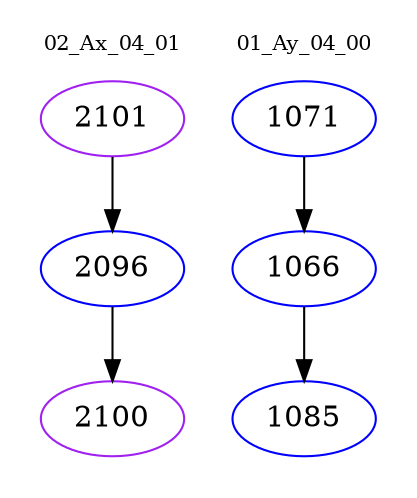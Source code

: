 digraph{
subgraph cluster_0 {
color = white
label = "02_Ax_04_01";
fontsize=10;
T0_2101 [label="2101", color="purple"]
T0_2101 -> T0_2096 [color="black"]
T0_2096 [label="2096", color="blue"]
T0_2096 -> T0_2100 [color="black"]
T0_2100 [label="2100", color="purple"]
}
subgraph cluster_1 {
color = white
label = "01_Ay_04_00";
fontsize=10;
T1_1071 [label="1071", color="blue"]
T1_1071 -> T1_1066 [color="black"]
T1_1066 [label="1066", color="blue"]
T1_1066 -> T1_1085 [color="black"]
T1_1085 [label="1085", color="blue"]
}
}
